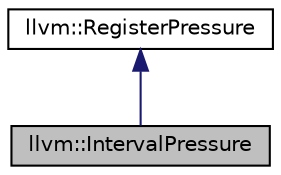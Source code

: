 digraph "llvm::IntervalPressure"
{
 // LATEX_PDF_SIZE
  bgcolor="transparent";
  edge [fontname="Helvetica",fontsize="10",labelfontname="Helvetica",labelfontsize="10"];
  node [fontname="Helvetica",fontsize="10",shape=record];
  Node1 [label="llvm::IntervalPressure",height=0.2,width=0.4,color="black", fillcolor="grey75", style="filled", fontcolor="black",tooltip="RegisterPressure computed within a region of instructions delimited by TopIdx and BottomIdx."];
  Node2 -> Node1 [dir="back",color="midnightblue",fontsize="10",style="solid",fontname="Helvetica"];
  Node2 [label="llvm::RegisterPressure",height=0.2,width=0.4,color="black",URL="$structllvm_1_1RegisterPressure.html",tooltip="Base class for register pressure results."];
}
